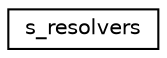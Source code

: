 digraph "Graphical Class Hierarchy"
{
  edge [fontname="Helvetica",fontsize="10",labelfontname="Helvetica",labelfontsize="10"];
  node [fontname="Helvetica",fontsize="10",shape=record];
  rankdir="LR";
  Node0 [label="s_resolvers",height=0.2,width=0.4,color="black", fillcolor="white", style="filled",URL="$structs__resolvers.html"];
}
